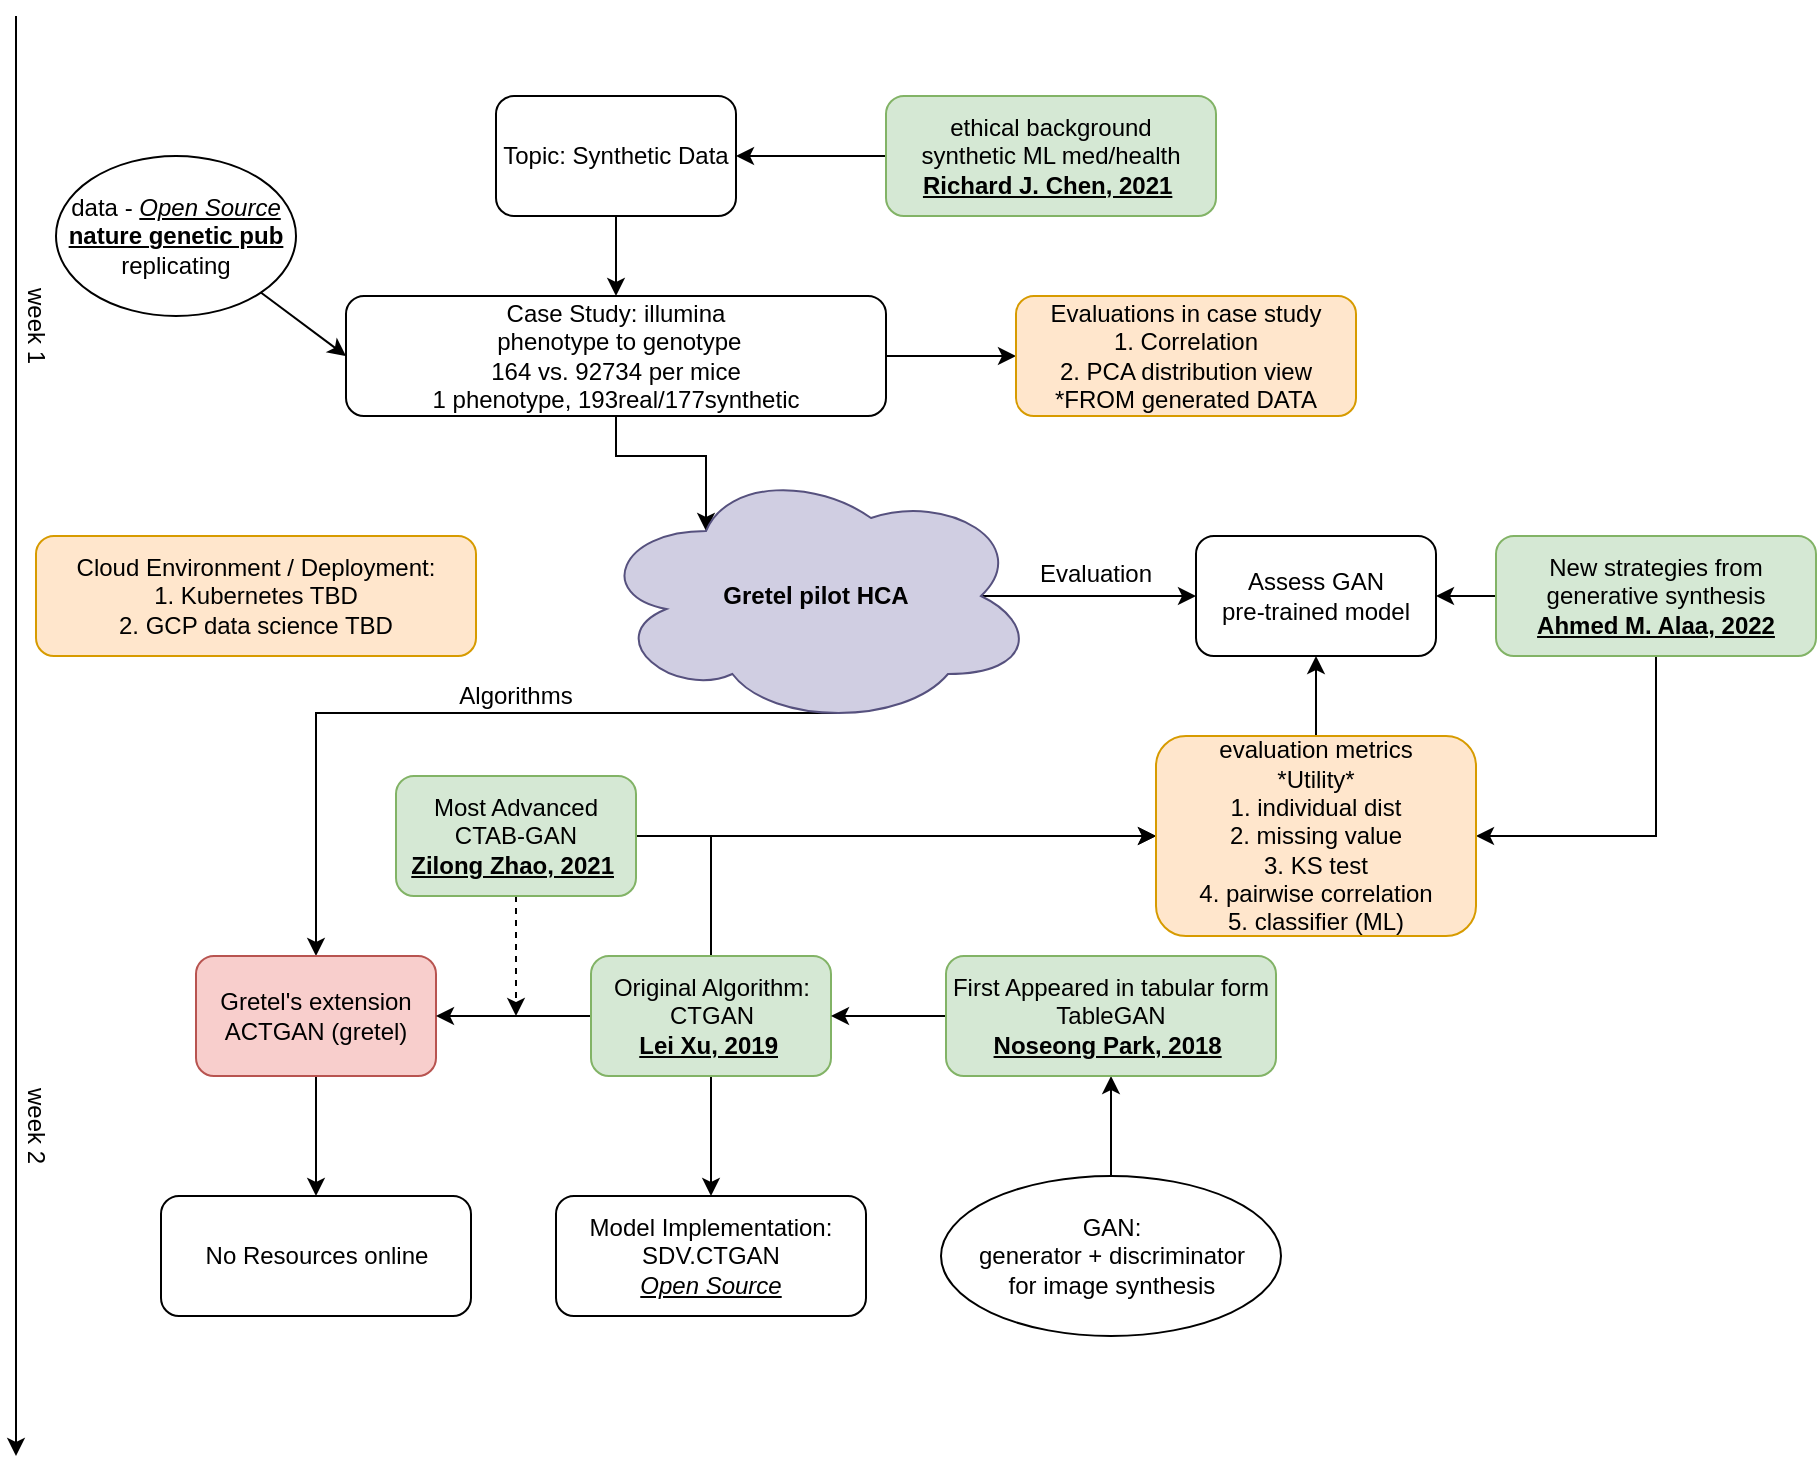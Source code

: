 <mxfile version="21.6.9" type="github">
  <diagram name="Page-1" id="TxyZuQSa3MDR7INI-T3q">
    <mxGraphModel dx="1195" dy="637" grid="1" gridSize="10" guides="1" tooltips="1" connect="1" arrows="1" fold="1" page="1" pageScale="1" pageWidth="850" pageHeight="1100" math="0" shadow="0">
      <root>
        <mxCell id="0" />
        <mxCell id="1" parent="0" />
        <mxCell id="WdxqnXTOeWCwxLcZLhfS-5" style="edgeStyle=orthogonalEdgeStyle;rounded=0;orthogonalLoop=1;jettySize=auto;html=1;exitX=0.5;exitY=1;exitDx=0;exitDy=0;entryX=0.5;entryY=0;entryDx=0;entryDy=0;" edge="1" parent="1" source="WdxqnXTOeWCwxLcZLhfS-1" target="WdxqnXTOeWCwxLcZLhfS-2">
          <mxGeometry relative="1" as="geometry" />
        </mxCell>
        <mxCell id="WdxqnXTOeWCwxLcZLhfS-1" value="Topic: Synthetic Data" style="rounded=1;whiteSpace=wrap;html=1;" vertex="1" parent="1">
          <mxGeometry x="280" y="80" width="120" height="60" as="geometry" />
        </mxCell>
        <mxCell id="WdxqnXTOeWCwxLcZLhfS-15" style="edgeStyle=orthogonalEdgeStyle;rounded=0;orthogonalLoop=1;jettySize=auto;html=1;exitX=0.5;exitY=1;exitDx=0;exitDy=0;entryX=0.25;entryY=0.25;entryDx=0;entryDy=0;entryPerimeter=0;" edge="1" parent="1" source="WdxqnXTOeWCwxLcZLhfS-2" target="WdxqnXTOeWCwxLcZLhfS-14">
          <mxGeometry relative="1" as="geometry" />
        </mxCell>
        <mxCell id="WdxqnXTOeWCwxLcZLhfS-54" style="edgeStyle=orthogonalEdgeStyle;rounded=0;orthogonalLoop=1;jettySize=auto;html=1;exitX=1;exitY=0.5;exitDx=0;exitDy=0;entryX=0;entryY=0.5;entryDx=0;entryDy=0;" edge="1" parent="1" source="WdxqnXTOeWCwxLcZLhfS-2" target="WdxqnXTOeWCwxLcZLhfS-53">
          <mxGeometry relative="1" as="geometry" />
        </mxCell>
        <mxCell id="WdxqnXTOeWCwxLcZLhfS-2" value="Case Study: illumina&lt;br&gt;&amp;nbsp;phenotype to genotype&lt;br&gt;164 vs. 92734 per mice&lt;br&gt;1 phenotype, 193real/177synthetic" style="rounded=1;whiteSpace=wrap;html=1;" vertex="1" parent="1">
          <mxGeometry x="205" y="180" width="270" height="60" as="geometry" />
        </mxCell>
        <mxCell id="WdxqnXTOeWCwxLcZLhfS-3" value="data - &lt;i&gt;&lt;u&gt;Open Source&lt;/u&gt;&lt;/i&gt;&lt;br&gt;&lt;u&gt;&lt;b&gt;nature genetic pub&lt;/b&gt;&lt;/u&gt;&lt;br&gt;replicating" style="ellipse;whiteSpace=wrap;html=1;" vertex="1" parent="1">
          <mxGeometry x="60" y="110" width="120" height="80" as="geometry" />
        </mxCell>
        <mxCell id="WdxqnXTOeWCwxLcZLhfS-4" value="" style="endArrow=classic;html=1;rounded=0;exitX=1;exitY=1;exitDx=0;exitDy=0;entryX=0;entryY=0.5;entryDx=0;entryDy=0;" edge="1" parent="1" source="WdxqnXTOeWCwxLcZLhfS-3" target="WdxqnXTOeWCwxLcZLhfS-2">
          <mxGeometry width="50" height="50" relative="1" as="geometry">
            <mxPoint x="400" y="270" as="sourcePoint" />
            <mxPoint x="450" y="220" as="targetPoint" />
          </mxGeometry>
        </mxCell>
        <mxCell id="WdxqnXTOeWCwxLcZLhfS-8" value="" style="endArrow=classic;html=1;rounded=0;" edge="1" parent="1">
          <mxGeometry width="50" height="50" relative="1" as="geometry">
            <mxPoint x="40" y="40" as="sourcePoint" />
            <mxPoint x="40" y="760" as="targetPoint" />
          </mxGeometry>
        </mxCell>
        <mxCell id="WdxqnXTOeWCwxLcZLhfS-11" value="week 1" style="text;html=1;strokeColor=none;fillColor=none;align=center;verticalAlign=middle;whiteSpace=wrap;rounded=0;rotation=90;" vertex="1" parent="1">
          <mxGeometry x="20" y="180" width="60" height="30" as="geometry" />
        </mxCell>
        <mxCell id="WdxqnXTOeWCwxLcZLhfS-12" value="Cloud Environment / Deployment:&lt;br&gt;1. Kubernetes TBD&lt;br&gt;2. GCP data science TBD" style="rounded=1;whiteSpace=wrap;html=1;fillColor=#ffe6cc;strokeColor=#d79b00;" vertex="1" parent="1">
          <mxGeometry x="50" y="300" width="220" height="60" as="geometry" />
        </mxCell>
        <mxCell id="WdxqnXTOeWCwxLcZLhfS-25" style="edgeStyle=orthogonalEdgeStyle;rounded=0;orthogonalLoop=1;jettySize=auto;html=1;exitX=0.55;exitY=0.95;exitDx=0;exitDy=0;exitPerimeter=0;entryX=0.5;entryY=0;entryDx=0;entryDy=0;" edge="1" parent="1" source="WdxqnXTOeWCwxLcZLhfS-14" target="WdxqnXTOeWCwxLcZLhfS-16">
          <mxGeometry relative="1" as="geometry" />
        </mxCell>
        <mxCell id="WdxqnXTOeWCwxLcZLhfS-56" style="edgeStyle=orthogonalEdgeStyle;rounded=0;orthogonalLoop=1;jettySize=auto;html=1;exitX=0.875;exitY=0.5;exitDx=0;exitDy=0;exitPerimeter=0;entryX=0;entryY=0.5;entryDx=0;entryDy=0;" edge="1" parent="1" source="WdxqnXTOeWCwxLcZLhfS-14" target="WdxqnXTOeWCwxLcZLhfS-55">
          <mxGeometry relative="1" as="geometry" />
        </mxCell>
        <mxCell id="WdxqnXTOeWCwxLcZLhfS-14" value="&lt;b&gt;Gretel pilot HCA&lt;/b&gt;" style="ellipse;shape=cloud;whiteSpace=wrap;html=1;fillColor=#d0cee2;strokeColor=#56517e;" vertex="1" parent="1">
          <mxGeometry x="330" y="265" width="220" height="130" as="geometry" />
        </mxCell>
        <mxCell id="WdxqnXTOeWCwxLcZLhfS-24" style="edgeStyle=orthogonalEdgeStyle;rounded=0;orthogonalLoop=1;jettySize=auto;html=1;exitX=0.5;exitY=1;exitDx=0;exitDy=0;" edge="1" parent="1" source="WdxqnXTOeWCwxLcZLhfS-16" target="WdxqnXTOeWCwxLcZLhfS-23">
          <mxGeometry relative="1" as="geometry" />
        </mxCell>
        <mxCell id="WdxqnXTOeWCwxLcZLhfS-16" value="Gretel&#39;s extension&lt;br&gt;ACTGAN (gretel)" style="rounded=1;whiteSpace=wrap;html=1;fillColor=#f8cecc;strokeColor=#b85450;" vertex="1" parent="1">
          <mxGeometry x="130" y="510" width="120" height="60" as="geometry" />
        </mxCell>
        <mxCell id="WdxqnXTOeWCwxLcZLhfS-22" style="edgeStyle=orthogonalEdgeStyle;rounded=0;orthogonalLoop=1;jettySize=auto;html=1;exitX=0.5;exitY=1;exitDx=0;exitDy=0;entryX=0.5;entryY=0;entryDx=0;entryDy=0;" edge="1" parent="1" source="WdxqnXTOeWCwxLcZLhfS-17" target="WdxqnXTOeWCwxLcZLhfS-21">
          <mxGeometry relative="1" as="geometry" />
        </mxCell>
        <mxCell id="WdxqnXTOeWCwxLcZLhfS-47" style="edgeStyle=orthogonalEdgeStyle;rounded=0;orthogonalLoop=1;jettySize=auto;html=1;exitX=0;exitY=0.5;exitDx=0;exitDy=0;entryX=1;entryY=0.5;entryDx=0;entryDy=0;" edge="1" parent="1" source="WdxqnXTOeWCwxLcZLhfS-17" target="WdxqnXTOeWCwxLcZLhfS-16">
          <mxGeometry relative="1" as="geometry" />
        </mxCell>
        <mxCell id="WdxqnXTOeWCwxLcZLhfS-62" style="edgeStyle=orthogonalEdgeStyle;rounded=0;orthogonalLoop=1;jettySize=auto;html=1;exitX=0.5;exitY=0;exitDx=0;exitDy=0;entryX=0;entryY=0.5;entryDx=0;entryDy=0;" edge="1" parent="1" source="WdxqnXTOeWCwxLcZLhfS-17" target="WdxqnXTOeWCwxLcZLhfS-59">
          <mxGeometry relative="1" as="geometry" />
        </mxCell>
        <mxCell id="WdxqnXTOeWCwxLcZLhfS-17" value="Original Algorithm: &lt;br&gt;CTGAN&lt;br&gt;&lt;u&gt;&lt;b&gt;Lei Xu, 2019&lt;/b&gt;&lt;/u&gt;&amp;nbsp;" style="rounded=1;whiteSpace=wrap;html=1;fillColor=#d5e8d4;strokeColor=#82b366;" vertex="1" parent="1">
          <mxGeometry x="327.5" y="510" width="120" height="60" as="geometry" />
        </mxCell>
        <mxCell id="WdxqnXTOeWCwxLcZLhfS-21" value="Model Implementation: &lt;br&gt;SDV.CTGAN&lt;br&gt;&lt;u&gt;&lt;i&gt;Open Source&lt;/i&gt;&lt;/u&gt;" style="rounded=1;whiteSpace=wrap;html=1;" vertex="1" parent="1">
          <mxGeometry x="310" y="630" width="155" height="60" as="geometry" />
        </mxCell>
        <mxCell id="WdxqnXTOeWCwxLcZLhfS-23" value="No Resources online" style="rounded=1;whiteSpace=wrap;html=1;" vertex="1" parent="1">
          <mxGeometry x="112.5" y="630" width="155" height="60" as="geometry" />
        </mxCell>
        <mxCell id="WdxqnXTOeWCwxLcZLhfS-33" value="" style="edgeStyle=orthogonalEdgeStyle;rounded=0;orthogonalLoop=1;jettySize=auto;html=1;" edge="1" parent="1" source="WdxqnXTOeWCwxLcZLhfS-27" target="WdxqnXTOeWCwxLcZLhfS-32">
          <mxGeometry relative="1" as="geometry" />
        </mxCell>
        <mxCell id="WdxqnXTOeWCwxLcZLhfS-27" value="GAN:&lt;br style=&quot;border-color: var(--border-color);&quot;&gt;generator + discriminator&lt;br style=&quot;border-color: var(--border-color);&quot;&gt;for image synthesis" style="ellipse;whiteSpace=wrap;html=1;" vertex="1" parent="1">
          <mxGeometry x="502.5" y="620" width="170" height="80" as="geometry" />
        </mxCell>
        <mxCell id="WdxqnXTOeWCwxLcZLhfS-34" style="edgeStyle=orthogonalEdgeStyle;rounded=0;orthogonalLoop=1;jettySize=auto;html=1;exitX=0;exitY=0.5;exitDx=0;exitDy=0;entryX=1;entryY=0.5;entryDx=0;entryDy=0;" edge="1" parent="1" source="WdxqnXTOeWCwxLcZLhfS-32" target="WdxqnXTOeWCwxLcZLhfS-17">
          <mxGeometry relative="1" as="geometry" />
        </mxCell>
        <mxCell id="WdxqnXTOeWCwxLcZLhfS-32" value="First Appeared in tabular form&lt;br&gt;TableGAN&lt;br&gt;&lt;u&gt;&lt;b&gt;Noseong Park, 2018&lt;/b&gt;&lt;/u&gt;&amp;nbsp;" style="rounded=1;whiteSpace=wrap;html=1;fillColor=#d5e8d4;strokeColor=#82b366;" vertex="1" parent="1">
          <mxGeometry x="505" y="510" width="165" height="60" as="geometry" />
        </mxCell>
        <mxCell id="WdxqnXTOeWCwxLcZLhfS-48" style="edgeStyle=orthogonalEdgeStyle;rounded=0;orthogonalLoop=1;jettySize=auto;html=1;exitX=0.5;exitY=1;exitDx=0;exitDy=0;dashed=1;" edge="1" parent="1" source="WdxqnXTOeWCwxLcZLhfS-35">
          <mxGeometry relative="1" as="geometry">
            <mxPoint x="290" y="540" as="targetPoint" />
          </mxGeometry>
        </mxCell>
        <mxCell id="WdxqnXTOeWCwxLcZLhfS-60" style="edgeStyle=orthogonalEdgeStyle;rounded=0;orthogonalLoop=1;jettySize=auto;html=1;exitX=1;exitY=0.5;exitDx=0;exitDy=0;" edge="1" parent="1" source="WdxqnXTOeWCwxLcZLhfS-35" target="WdxqnXTOeWCwxLcZLhfS-59">
          <mxGeometry relative="1" as="geometry" />
        </mxCell>
        <mxCell id="WdxqnXTOeWCwxLcZLhfS-35" value="Most Advanced&lt;br&gt;CTAB-GAN&lt;br&gt;&lt;u style=&quot;border-color: var(--border-color);&quot;&gt;&lt;b style=&quot;border-color: var(--border-color);&quot;&gt;Zilong Zhao, 2021&lt;/b&gt;&lt;/u&gt;&amp;nbsp;" style="rounded=1;whiteSpace=wrap;html=1;fillColor=#d5e8d4;strokeColor=#82b366;" vertex="1" parent="1">
          <mxGeometry x="230" y="420" width="120" height="60" as="geometry" />
        </mxCell>
        <mxCell id="WdxqnXTOeWCwxLcZLhfS-50" style="edgeStyle=orthogonalEdgeStyle;rounded=0;orthogonalLoop=1;jettySize=auto;html=1;exitX=0;exitY=0.5;exitDx=0;exitDy=0;entryX=1;entryY=0.5;entryDx=0;entryDy=0;" edge="1" parent="1" source="WdxqnXTOeWCwxLcZLhfS-49" target="WdxqnXTOeWCwxLcZLhfS-1">
          <mxGeometry relative="1" as="geometry" />
        </mxCell>
        <mxCell id="WdxqnXTOeWCwxLcZLhfS-49" value="ethical background &lt;br&gt;synthetic ML med/health&lt;br&gt;&lt;u&gt;&lt;b&gt;Richard J. Chen, 2021&lt;/b&gt;&lt;/u&gt;&amp;nbsp;" style="rounded=1;whiteSpace=wrap;html=1;fillColor=#d5e8d4;strokeColor=#82b366;" vertex="1" parent="1">
          <mxGeometry x="475" y="80" width="165" height="60" as="geometry" />
        </mxCell>
        <mxCell id="WdxqnXTOeWCwxLcZLhfS-51" value="week 2" style="text;html=1;strokeColor=none;fillColor=none;align=center;verticalAlign=middle;whiteSpace=wrap;rounded=0;rotation=90;" vertex="1" parent="1">
          <mxGeometry x="20" y="580" width="60" height="30" as="geometry" />
        </mxCell>
        <mxCell id="WdxqnXTOeWCwxLcZLhfS-52" value="Algorithms" style="text;html=1;strokeColor=none;fillColor=none;align=center;verticalAlign=middle;whiteSpace=wrap;rounded=0;" vertex="1" parent="1">
          <mxGeometry x="260" y="365" width="60" height="30" as="geometry" />
        </mxCell>
        <mxCell id="WdxqnXTOeWCwxLcZLhfS-53" value="&lt;span style=&quot;background-color: initial;&quot;&gt;Evaluations in case study&lt;br&gt;1. Correlation&lt;br&gt;2. PCA distribution view&lt;br&gt;*FROM generated DATA&lt;br&gt;&lt;/span&gt;" style="rounded=1;whiteSpace=wrap;html=1;fillColor=#ffe6cc;strokeColor=#d79b00;" vertex="1" parent="1">
          <mxGeometry x="540" y="180" width="170" height="60" as="geometry" />
        </mxCell>
        <mxCell id="WdxqnXTOeWCwxLcZLhfS-55" value="Assess GAN &lt;br&gt;pre-trained model" style="rounded=1;whiteSpace=wrap;html=1;" vertex="1" parent="1">
          <mxGeometry x="630" y="300" width="120" height="60" as="geometry" />
        </mxCell>
        <mxCell id="WdxqnXTOeWCwxLcZLhfS-57" value="Evaluation" style="text;html=1;strokeColor=none;fillColor=none;align=center;verticalAlign=middle;whiteSpace=wrap;rounded=0;" vertex="1" parent="1">
          <mxGeometry x="550" y="304" width="60" height="30" as="geometry" />
        </mxCell>
        <mxCell id="WdxqnXTOeWCwxLcZLhfS-61" style="edgeStyle=orthogonalEdgeStyle;rounded=0;orthogonalLoop=1;jettySize=auto;html=1;exitX=0;exitY=0.5;exitDx=0;exitDy=0;entryX=1;entryY=0.5;entryDx=0;entryDy=0;" edge="1" parent="1" source="WdxqnXTOeWCwxLcZLhfS-58" target="WdxqnXTOeWCwxLcZLhfS-55">
          <mxGeometry relative="1" as="geometry" />
        </mxCell>
        <mxCell id="WdxqnXTOeWCwxLcZLhfS-64" style="edgeStyle=orthogonalEdgeStyle;rounded=0;orthogonalLoop=1;jettySize=auto;html=1;exitX=0.5;exitY=1;exitDx=0;exitDy=0;entryX=1;entryY=0.5;entryDx=0;entryDy=0;" edge="1" parent="1" source="WdxqnXTOeWCwxLcZLhfS-58" target="WdxqnXTOeWCwxLcZLhfS-59">
          <mxGeometry relative="1" as="geometry" />
        </mxCell>
        <mxCell id="WdxqnXTOeWCwxLcZLhfS-58" value="New strategies from &lt;br&gt;generative synthesis&lt;br&gt;&lt;u&gt;&lt;b&gt;Ahmed M. Alaa, 2022&lt;/b&gt;&lt;/u&gt;" style="rounded=1;whiteSpace=wrap;html=1;fillColor=#d5e8d4;strokeColor=#82b366;" vertex="1" parent="1">
          <mxGeometry x="780" y="300" width="160" height="60" as="geometry" />
        </mxCell>
        <mxCell id="WdxqnXTOeWCwxLcZLhfS-63" style="edgeStyle=orthogonalEdgeStyle;rounded=0;orthogonalLoop=1;jettySize=auto;html=1;exitX=0.5;exitY=0;exitDx=0;exitDy=0;entryX=0.5;entryY=1;entryDx=0;entryDy=0;" edge="1" parent="1" source="WdxqnXTOeWCwxLcZLhfS-59" target="WdxqnXTOeWCwxLcZLhfS-55">
          <mxGeometry relative="1" as="geometry" />
        </mxCell>
        <mxCell id="WdxqnXTOeWCwxLcZLhfS-59" value="evaluation metrics&lt;br&gt;*Utility*&lt;br&gt;1. individual dist&lt;br&gt;2. missing value&lt;br&gt;3. KS test&lt;br&gt;4. pairwise correlation&lt;br&gt;5. classifier (ML)" style="rounded=1;whiteSpace=wrap;html=1;fillColor=#ffe6cc;strokeColor=#d79b00;" vertex="1" parent="1">
          <mxGeometry x="610" y="400" width="160" height="100" as="geometry" />
        </mxCell>
      </root>
    </mxGraphModel>
  </diagram>
</mxfile>
